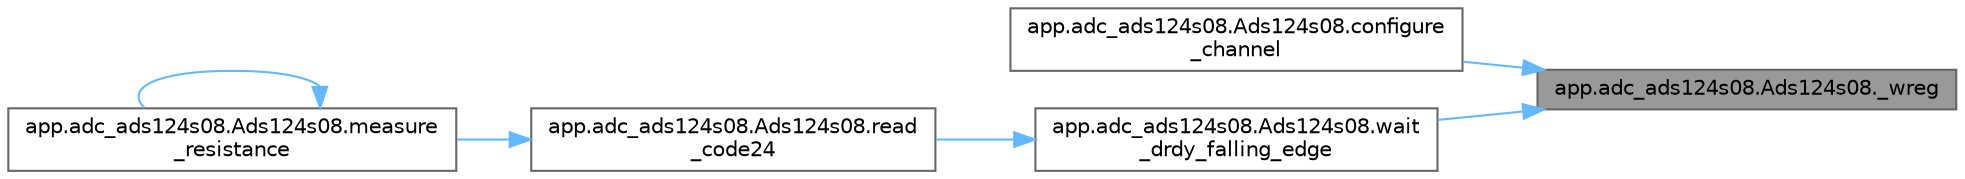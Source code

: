 digraph "app.adc_ads124s08.Ads124s08._wreg"
{
 // LATEX_PDF_SIZE
  bgcolor="transparent";
  edge [fontname=Helvetica,fontsize=10,labelfontname=Helvetica,labelfontsize=10];
  node [fontname=Helvetica,fontsize=10,shape=box,height=0.2,width=0.4];
  rankdir="RL";
  Node1 [id="Node000001",label="app.adc_ads124s08.Ads124s08._wreg",height=0.2,width=0.4,color="gray40", fillcolor="grey60", style="filled", fontcolor="black",tooltip="Écrit dans un ou plusieurs registres de l'ADC via SPI."];
  Node1 -> Node2 [id="edge1_Node000001_Node000002",dir="back",color="steelblue1",style="solid",tooltip=" "];
  Node2 [id="Node000002",label="app.adc_ads124s08.Ads124s08.configure\l_channel",height=0.2,width=0.4,color="grey40", fillcolor="white", style="filled",URL="$classapp_1_1adc__ads124s08_1_1_ads124s08.html#abe455695d580ba27f0e5c559414fefbf",tooltip="Configure un canal ADC avec ses paramètres de mesure."];
  Node1 -> Node3 [id="edge2_Node000001_Node000003",dir="back",color="steelblue1",style="solid",tooltip=" "];
  Node3 [id="Node000003",label="app.adc_ads124s08.Ads124s08.wait\l_drdy_falling_edge",height=0.2,width=0.4,color="grey40", fillcolor="white", style="filled",URL="$classapp_1_1adc__ads124s08_1_1_ads124s08.html#a6cbdea3f16ae1dff329ec8e45ef859d1",tooltip="Attend un front descendant sur DRDY (HIGH -> LOW) avec timeout."];
  Node3 -> Node4 [id="edge3_Node000003_Node000004",dir="back",color="steelblue1",style="solid",tooltip=" "];
  Node4 [id="Node000004",label="app.adc_ads124s08.Ads124s08.read\l_code24",height=0.2,width=0.4,color="grey40", fillcolor="white", style="filled",URL="$classapp_1_1adc__ads124s08_1_1_ads124s08.html#ac53728ccbaada975b3204c4e3a4364aa",tooltip="Lit un code de données 24 bits depuis l'ADC."];
  Node4 -> Node5 [id="edge4_Node000004_Node000005",dir="back",color="steelblue1",style="solid",tooltip=" "];
  Node5 [id="Node000005",label="app.adc_ads124s08.Ads124s08.measure\l_resistance",height=0.2,width=0.4,color="grey40", fillcolor="white", style="filled",URL="$classapp_1_1adc__ads124s08_1_1_ads124s08.html#a6c3422094f1375f8e91bff96eb299f69",tooltip="Mesure la résistance d'une sonde via l'ADC."];
  Node5 -> Node5 [id="edge5_Node000005_Node000005",dir="back",color="steelblue1",style="solid",tooltip=" "];
}
